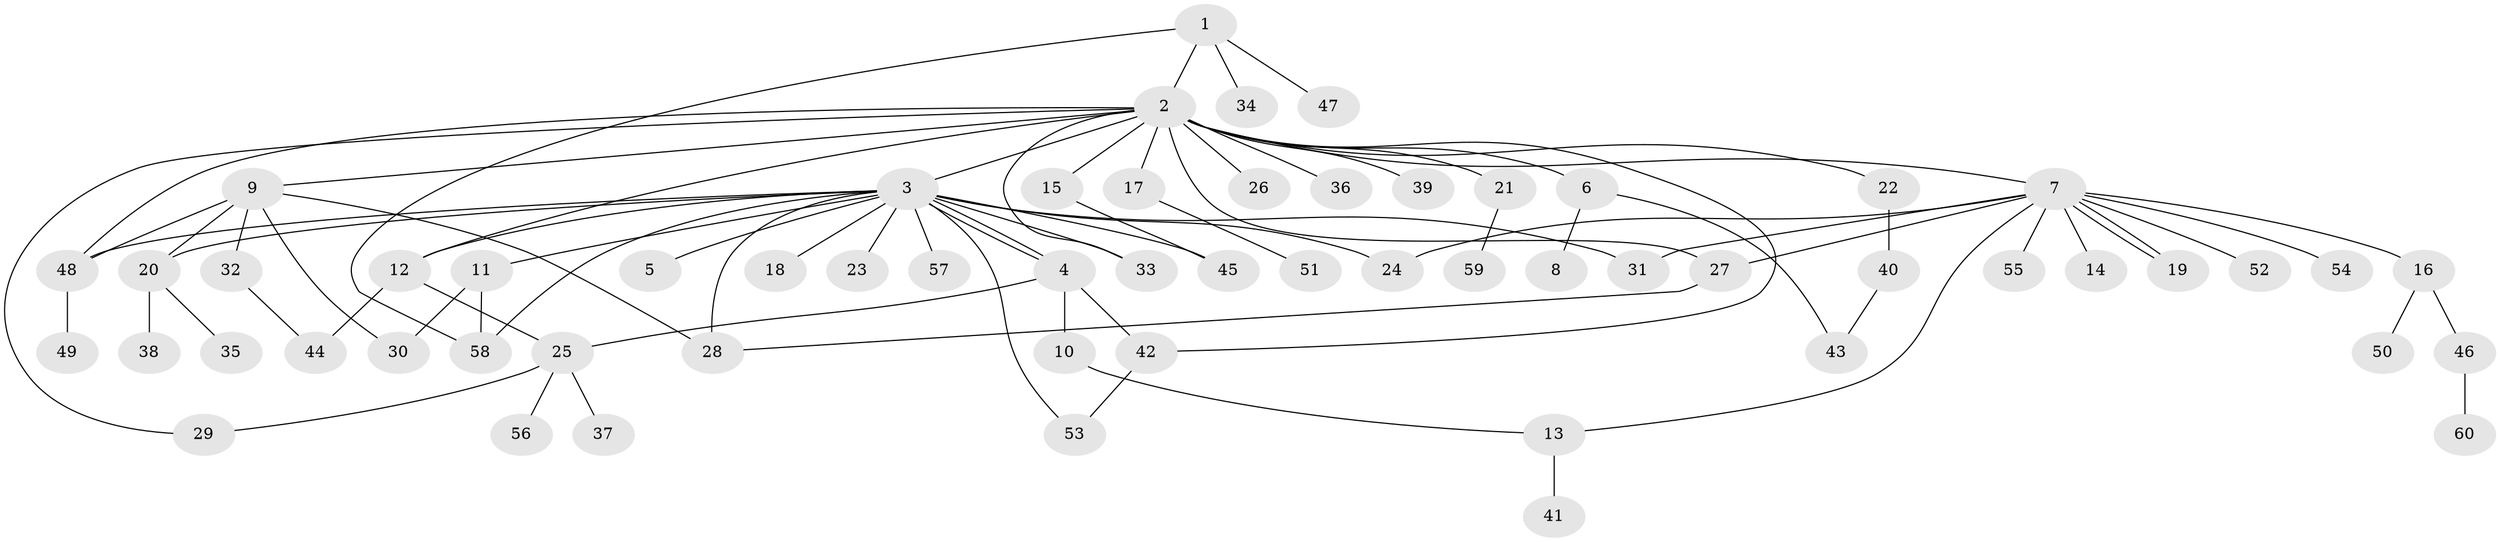 // Generated by graph-tools (version 1.1) at 2025/11/02/27/25 16:11:09]
// undirected, 60 vertices, 82 edges
graph export_dot {
graph [start="1"]
  node [color=gray90,style=filled];
  1;
  2;
  3;
  4;
  5;
  6;
  7;
  8;
  9;
  10;
  11;
  12;
  13;
  14;
  15;
  16;
  17;
  18;
  19;
  20;
  21;
  22;
  23;
  24;
  25;
  26;
  27;
  28;
  29;
  30;
  31;
  32;
  33;
  34;
  35;
  36;
  37;
  38;
  39;
  40;
  41;
  42;
  43;
  44;
  45;
  46;
  47;
  48;
  49;
  50;
  51;
  52;
  53;
  54;
  55;
  56;
  57;
  58;
  59;
  60;
  1 -- 2;
  1 -- 34;
  1 -- 47;
  1 -- 58;
  2 -- 3;
  2 -- 6;
  2 -- 7;
  2 -- 9;
  2 -- 12;
  2 -- 15;
  2 -- 17;
  2 -- 21;
  2 -- 22;
  2 -- 26;
  2 -- 27;
  2 -- 29;
  2 -- 33;
  2 -- 36;
  2 -- 39;
  2 -- 42;
  2 -- 48;
  3 -- 4;
  3 -- 4;
  3 -- 5;
  3 -- 11;
  3 -- 12;
  3 -- 18;
  3 -- 20;
  3 -- 23;
  3 -- 24;
  3 -- 28;
  3 -- 31;
  3 -- 33;
  3 -- 45;
  3 -- 48;
  3 -- 53;
  3 -- 57;
  3 -- 58;
  4 -- 10;
  4 -- 25;
  4 -- 42;
  6 -- 8;
  6 -- 43;
  7 -- 13;
  7 -- 14;
  7 -- 16;
  7 -- 19;
  7 -- 19;
  7 -- 24;
  7 -- 27;
  7 -- 31;
  7 -- 52;
  7 -- 54;
  7 -- 55;
  9 -- 20;
  9 -- 28;
  9 -- 30;
  9 -- 32;
  9 -- 48;
  10 -- 13;
  11 -- 30;
  11 -- 58;
  12 -- 25;
  12 -- 44;
  13 -- 41;
  15 -- 45;
  16 -- 46;
  16 -- 50;
  17 -- 51;
  20 -- 35;
  20 -- 38;
  21 -- 59;
  22 -- 40;
  25 -- 29;
  25 -- 37;
  25 -- 56;
  27 -- 28;
  32 -- 44;
  40 -- 43;
  42 -- 53;
  46 -- 60;
  48 -- 49;
}
